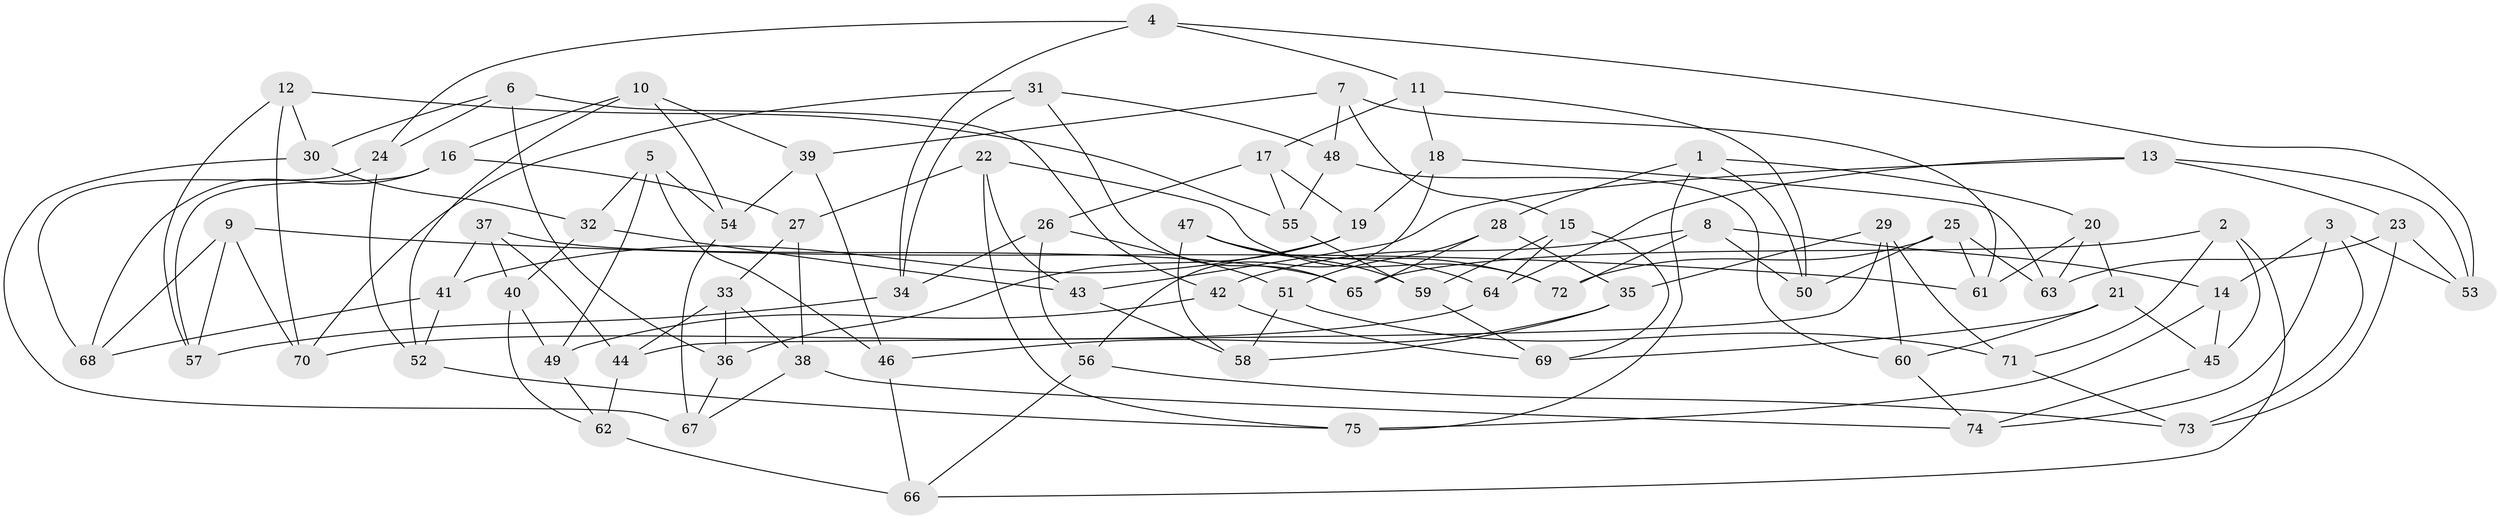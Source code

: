 // coarse degree distribution, {4: 0.6153846153846154, 2: 0.019230769230769232, 8: 0.038461538461538464, 5: 0.17307692307692307, 3: 0.09615384615384616, 6: 0.019230769230769232, 7: 0.038461538461538464}
// Generated by graph-tools (version 1.1) at 2025/03/03/04/25 22:03:00]
// undirected, 75 vertices, 150 edges
graph export_dot {
graph [start="1"]
  node [color=gray90,style=filled];
  1;
  2;
  3;
  4;
  5;
  6;
  7;
  8;
  9;
  10;
  11;
  12;
  13;
  14;
  15;
  16;
  17;
  18;
  19;
  20;
  21;
  22;
  23;
  24;
  25;
  26;
  27;
  28;
  29;
  30;
  31;
  32;
  33;
  34;
  35;
  36;
  37;
  38;
  39;
  40;
  41;
  42;
  43;
  44;
  45;
  46;
  47;
  48;
  49;
  50;
  51;
  52;
  53;
  54;
  55;
  56;
  57;
  58;
  59;
  60;
  61;
  62;
  63;
  64;
  65;
  66;
  67;
  68;
  69;
  70;
  71;
  72;
  73;
  74;
  75;
  1 -- 75;
  1 -- 20;
  1 -- 28;
  1 -- 50;
  2 -- 65;
  2 -- 71;
  2 -- 45;
  2 -- 66;
  3 -- 14;
  3 -- 53;
  3 -- 74;
  3 -- 73;
  4 -- 11;
  4 -- 24;
  4 -- 53;
  4 -- 34;
  5 -- 32;
  5 -- 46;
  5 -- 49;
  5 -- 54;
  6 -- 24;
  6 -- 42;
  6 -- 36;
  6 -- 30;
  7 -- 39;
  7 -- 15;
  7 -- 48;
  7 -- 61;
  8 -- 72;
  8 -- 14;
  8 -- 50;
  8 -- 42;
  9 -- 70;
  9 -- 61;
  9 -- 68;
  9 -- 57;
  10 -- 16;
  10 -- 54;
  10 -- 39;
  10 -- 52;
  11 -- 17;
  11 -- 18;
  11 -- 50;
  12 -- 70;
  12 -- 30;
  12 -- 57;
  12 -- 55;
  13 -- 43;
  13 -- 64;
  13 -- 53;
  13 -- 23;
  14 -- 45;
  14 -- 75;
  15 -- 64;
  15 -- 59;
  15 -- 69;
  16 -- 57;
  16 -- 68;
  16 -- 27;
  17 -- 19;
  17 -- 55;
  17 -- 26;
  18 -- 63;
  18 -- 19;
  18 -- 56;
  19 -- 36;
  19 -- 41;
  20 -- 63;
  20 -- 21;
  20 -- 61;
  21 -- 60;
  21 -- 45;
  21 -- 69;
  22 -- 75;
  22 -- 72;
  22 -- 43;
  22 -- 27;
  23 -- 53;
  23 -- 73;
  23 -- 63;
  24 -- 68;
  24 -- 52;
  25 -- 63;
  25 -- 61;
  25 -- 72;
  25 -- 50;
  26 -- 51;
  26 -- 34;
  26 -- 56;
  27 -- 33;
  27 -- 38;
  28 -- 51;
  28 -- 65;
  28 -- 35;
  29 -- 44;
  29 -- 71;
  29 -- 60;
  29 -- 35;
  30 -- 32;
  30 -- 67;
  31 -- 70;
  31 -- 34;
  31 -- 65;
  31 -- 48;
  32 -- 40;
  32 -- 43;
  33 -- 44;
  33 -- 38;
  33 -- 36;
  34 -- 57;
  35 -- 58;
  35 -- 46;
  36 -- 67;
  37 -- 40;
  37 -- 41;
  37 -- 44;
  37 -- 65;
  38 -- 67;
  38 -- 74;
  39 -- 54;
  39 -- 46;
  40 -- 62;
  40 -- 49;
  41 -- 52;
  41 -- 68;
  42 -- 69;
  42 -- 49;
  43 -- 58;
  44 -- 62;
  45 -- 74;
  46 -- 66;
  47 -- 58;
  47 -- 72;
  47 -- 59;
  47 -- 64;
  48 -- 55;
  48 -- 60;
  49 -- 62;
  51 -- 71;
  51 -- 58;
  52 -- 75;
  54 -- 67;
  55 -- 59;
  56 -- 66;
  56 -- 73;
  59 -- 69;
  60 -- 74;
  62 -- 66;
  64 -- 70;
  71 -- 73;
}
